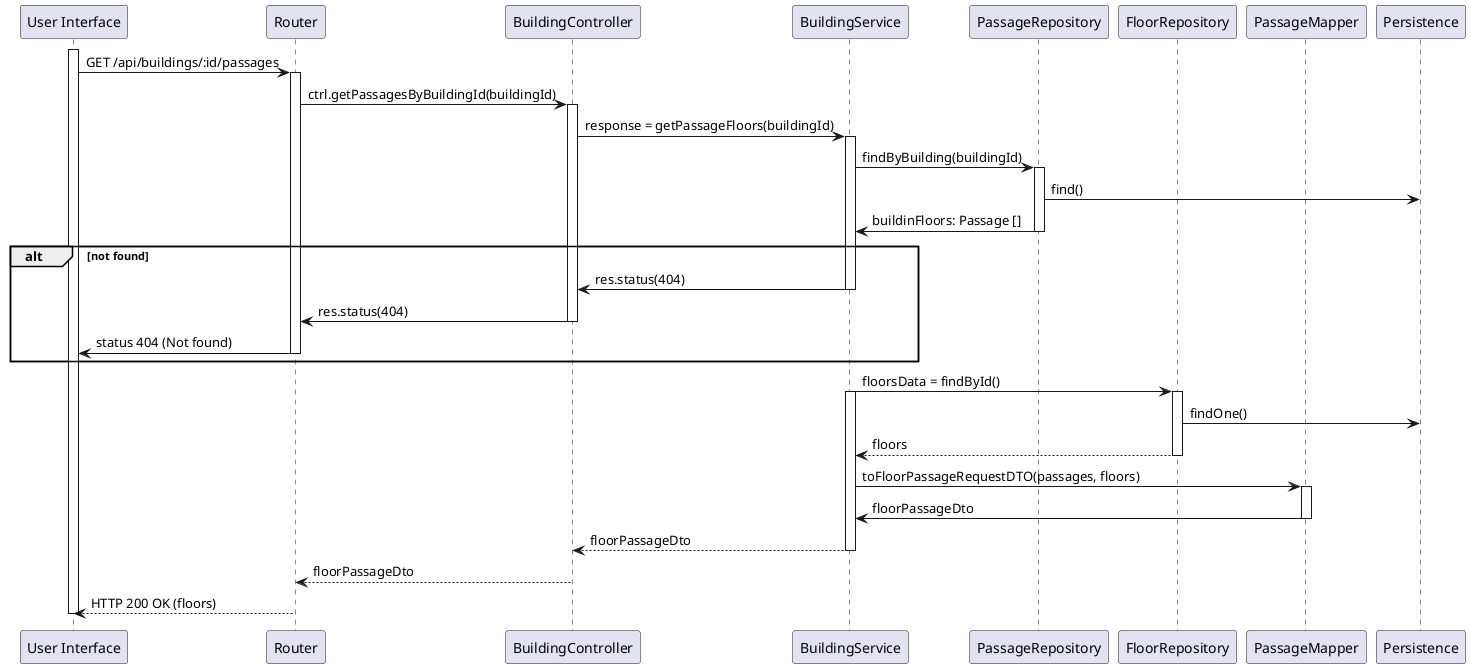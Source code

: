 @startuml
participant "User Interface" as UI
participant "Router" as Router
participant "BuildingController" as Controller
participant "BuildingService" as Service

participant "PassageRepository" as PassageRepository
participant "FloorRepository" as Repository
participant "PassageMapper" as Mapper
participant "Persistence" as Persistence

activate UI
UI -> Router: GET /api/buildings/:id/passages
activate Router
Router -> Controller: ctrl.getPassagesByBuildingId(buildingId)
activate Controller

Controller -> Service: response = getPassageFloors(buildingId)
activate Service
Service -> PassageRepository: findByBuilding(buildingId)
activate PassageRepository
PassageRepository -> Persistence : find()
PassageRepository -> Service: buildinFloors: Passage []
deactivate PassageRepository
alt not found
Service -> Controller: res.status(404)
deactivate Service
Controller -> Router: res.status(404)
deactivate Controller
Router -> UI :status 404 (Not found)
deactivate Router
end
Service -> Repository : floorsData = findById()
activate Service
activate Repository
Repository -> Persistence : findOne()
Repository --> Service: floors
deactivate Repository
Service -> Mapper: toFloorPassageRequestDTO(passages, floors)
activate Mapper
Mapper -> Service: floorPassageDto
deactivate Mapper
Service --> Controller: floorPassageDto
deactivate Service
Controller --> Router: floorPassageDto
deactivate Controller
Router --> UI: HTTP 200 OK (floors)
deactivate Router
deactivate UI
@enduml
